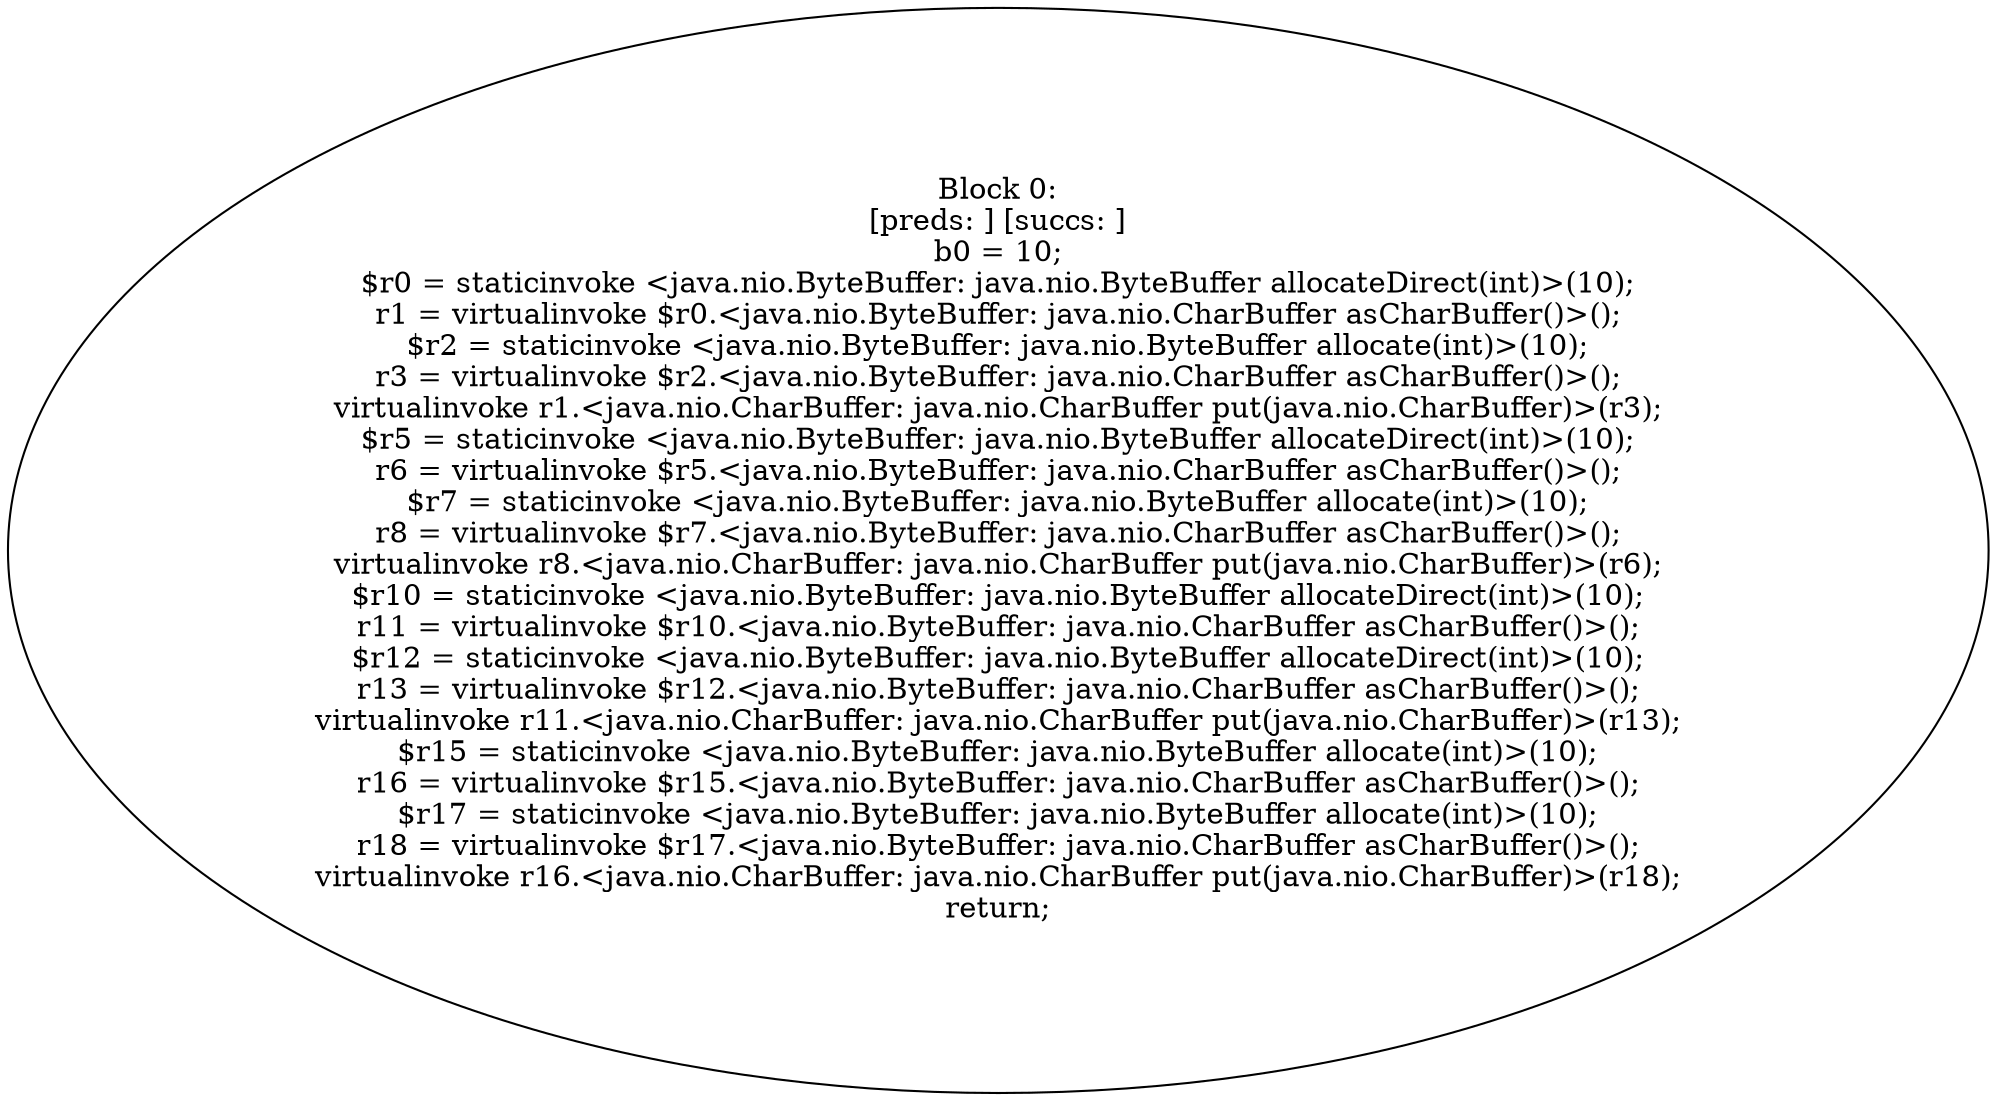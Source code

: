 digraph "unitGraph" {
    "Block 0:
[preds: ] [succs: ]
b0 = 10;
$r0 = staticinvoke <java.nio.ByteBuffer: java.nio.ByteBuffer allocateDirect(int)>(10);
r1 = virtualinvoke $r0.<java.nio.ByteBuffer: java.nio.CharBuffer asCharBuffer()>();
$r2 = staticinvoke <java.nio.ByteBuffer: java.nio.ByteBuffer allocate(int)>(10);
r3 = virtualinvoke $r2.<java.nio.ByteBuffer: java.nio.CharBuffer asCharBuffer()>();
virtualinvoke r1.<java.nio.CharBuffer: java.nio.CharBuffer put(java.nio.CharBuffer)>(r3);
$r5 = staticinvoke <java.nio.ByteBuffer: java.nio.ByteBuffer allocateDirect(int)>(10);
r6 = virtualinvoke $r5.<java.nio.ByteBuffer: java.nio.CharBuffer asCharBuffer()>();
$r7 = staticinvoke <java.nio.ByteBuffer: java.nio.ByteBuffer allocate(int)>(10);
r8 = virtualinvoke $r7.<java.nio.ByteBuffer: java.nio.CharBuffer asCharBuffer()>();
virtualinvoke r8.<java.nio.CharBuffer: java.nio.CharBuffer put(java.nio.CharBuffer)>(r6);
$r10 = staticinvoke <java.nio.ByteBuffer: java.nio.ByteBuffer allocateDirect(int)>(10);
r11 = virtualinvoke $r10.<java.nio.ByteBuffer: java.nio.CharBuffer asCharBuffer()>();
$r12 = staticinvoke <java.nio.ByteBuffer: java.nio.ByteBuffer allocateDirect(int)>(10);
r13 = virtualinvoke $r12.<java.nio.ByteBuffer: java.nio.CharBuffer asCharBuffer()>();
virtualinvoke r11.<java.nio.CharBuffer: java.nio.CharBuffer put(java.nio.CharBuffer)>(r13);
$r15 = staticinvoke <java.nio.ByteBuffer: java.nio.ByteBuffer allocate(int)>(10);
r16 = virtualinvoke $r15.<java.nio.ByteBuffer: java.nio.CharBuffer asCharBuffer()>();
$r17 = staticinvoke <java.nio.ByteBuffer: java.nio.ByteBuffer allocate(int)>(10);
r18 = virtualinvoke $r17.<java.nio.ByteBuffer: java.nio.CharBuffer asCharBuffer()>();
virtualinvoke r16.<java.nio.CharBuffer: java.nio.CharBuffer put(java.nio.CharBuffer)>(r18);
return;
"
}
